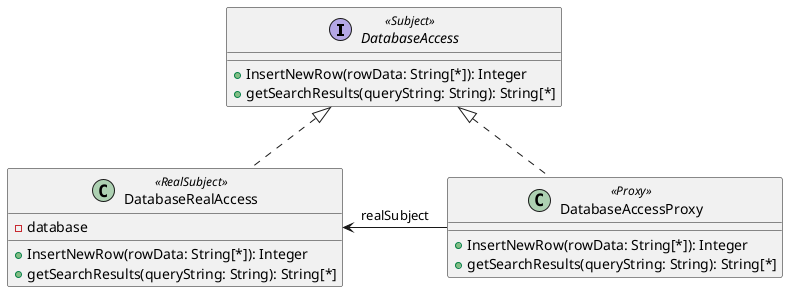 @startuml Ejercicio17

DatabaseAccess <|.. DatabaseRealAccess
DatabaseAccess <|.. DatabaseAccessProxy
DatabaseRealAccess <- DatabaseAccessProxy : realSubject


interface DatabaseAccess <<Subject>>{
    +InsertNewRow(rowData: String[*]): Integer
    +getSearchResults(queryString: String): String[*]
}

class DatabaseRealAccess <<RealSubject>>{
    -database 
    +InsertNewRow(rowData: String[*]): Integer
    +getSearchResults(queryString: String): String[*]
}

class DatabaseAccessProxy <<Proxy>>{
    +InsertNewRow(rowData: String[*]): Integer
    +getSearchResults(queryString: String): String[*]
}

@enduml